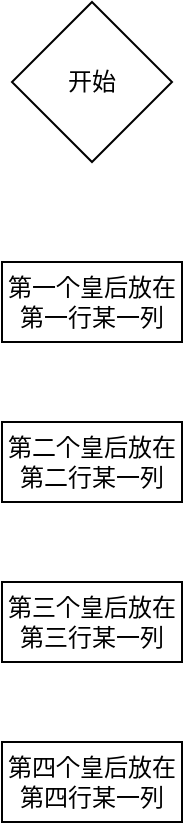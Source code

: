 <mxfile version="13.7.5" type="github">
  <diagram id="bG9Ah5Db7zzR3B9StxCd" name="第 1 页">
    <mxGraphModel dx="1037" dy="620" grid="1" gridSize="10" guides="1" tooltips="1" connect="1" arrows="1" fold="1" page="1" pageScale="1" pageWidth="827" pageHeight="1169" math="0" shadow="0">
      <root>
        <mxCell id="0" />
        <mxCell id="1" parent="0" />
        <mxCell id="InyQM3sEfoP8-OmRKPYB-1" value="开始" style="rhombus;whiteSpace=wrap;html=1;" vertex="1" parent="1">
          <mxGeometry x="120" y="150" width="80" height="80" as="geometry" />
        </mxCell>
        <mxCell id="InyQM3sEfoP8-OmRKPYB-2" value="第一个皇后放在第一行某一列" style="rounded=0;whiteSpace=wrap;html=1;" vertex="1" parent="1">
          <mxGeometry x="115" y="280" width="90" height="40" as="geometry" />
        </mxCell>
        <mxCell id="InyQM3sEfoP8-OmRKPYB-4" value="第二个皇后放在第二行某一列" style="rounded=0;whiteSpace=wrap;html=1;" vertex="1" parent="1">
          <mxGeometry x="115" y="360" width="90" height="40" as="geometry" />
        </mxCell>
        <mxCell id="InyQM3sEfoP8-OmRKPYB-5" value="第三个皇后放在第三行某一列" style="rounded=0;whiteSpace=wrap;html=1;" vertex="1" parent="1">
          <mxGeometry x="115" y="440" width="90" height="40" as="geometry" />
        </mxCell>
        <mxCell id="InyQM3sEfoP8-OmRKPYB-6" value="第四个皇后放在第四行某一列" style="rounded=0;whiteSpace=wrap;html=1;" vertex="1" parent="1">
          <mxGeometry x="115" y="520" width="90" height="40" as="geometry" />
        </mxCell>
      </root>
    </mxGraphModel>
  </diagram>
</mxfile>
